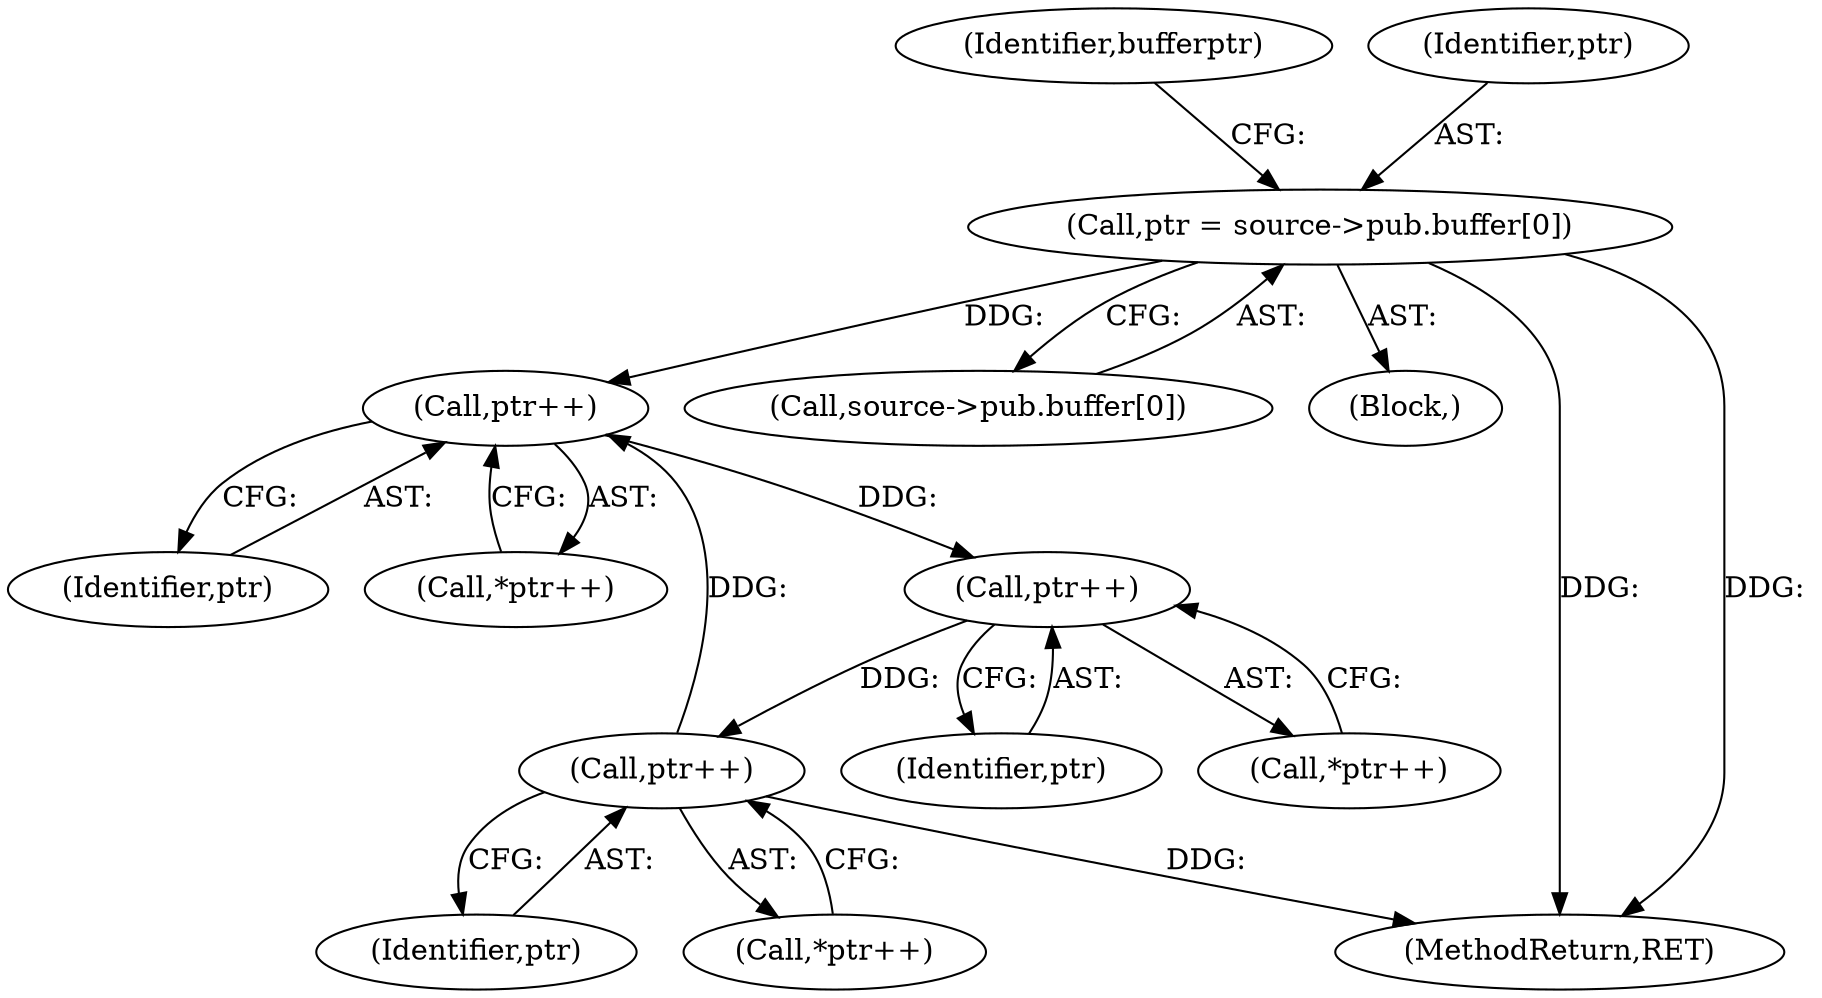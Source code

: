 digraph "0_libjpeg-turbo_9c78a04df4e44ef6487eee99c4258397f4fdca55_2@array" {
"1000143" [label="(Call,ptr = source->pub.buffer[0])"];
"1000193" [label="(Call,ptr++)"];
"1000221" [label="(Call,ptr++)"];
"1000249" [label="(Call,ptr++)"];
"1000145" [label="(Call,source->pub.buffer[0])"];
"1000220" [label="(Call,*ptr++)"];
"1000192" [label="(Call,*ptr++)"];
"1000248" [label="(Call,*ptr++)"];
"1000104" [label="(Block,)"];
"1000256" [label="(MethodReturn,RET)"];
"1000153" [label="(Identifier,bufferptr)"];
"1000194" [label="(Identifier,ptr)"];
"1000249" [label="(Call,ptr++)"];
"1000250" [label="(Identifier,ptr)"];
"1000144" [label="(Identifier,ptr)"];
"1000222" [label="(Identifier,ptr)"];
"1000193" [label="(Call,ptr++)"];
"1000221" [label="(Call,ptr++)"];
"1000143" [label="(Call,ptr = source->pub.buffer[0])"];
"1000143" -> "1000104"  [label="AST: "];
"1000143" -> "1000145"  [label="CFG: "];
"1000144" -> "1000143"  [label="AST: "];
"1000145" -> "1000143"  [label="AST: "];
"1000153" -> "1000143"  [label="CFG: "];
"1000143" -> "1000256"  [label="DDG: "];
"1000143" -> "1000256"  [label="DDG: "];
"1000143" -> "1000193"  [label="DDG: "];
"1000193" -> "1000192"  [label="AST: "];
"1000193" -> "1000194"  [label="CFG: "];
"1000194" -> "1000193"  [label="AST: "];
"1000192" -> "1000193"  [label="CFG: "];
"1000249" -> "1000193"  [label="DDG: "];
"1000193" -> "1000221"  [label="DDG: "];
"1000221" -> "1000220"  [label="AST: "];
"1000221" -> "1000222"  [label="CFG: "];
"1000222" -> "1000221"  [label="AST: "];
"1000220" -> "1000221"  [label="CFG: "];
"1000221" -> "1000249"  [label="DDG: "];
"1000249" -> "1000248"  [label="AST: "];
"1000249" -> "1000250"  [label="CFG: "];
"1000250" -> "1000249"  [label="AST: "];
"1000248" -> "1000249"  [label="CFG: "];
"1000249" -> "1000256"  [label="DDG: "];
}
